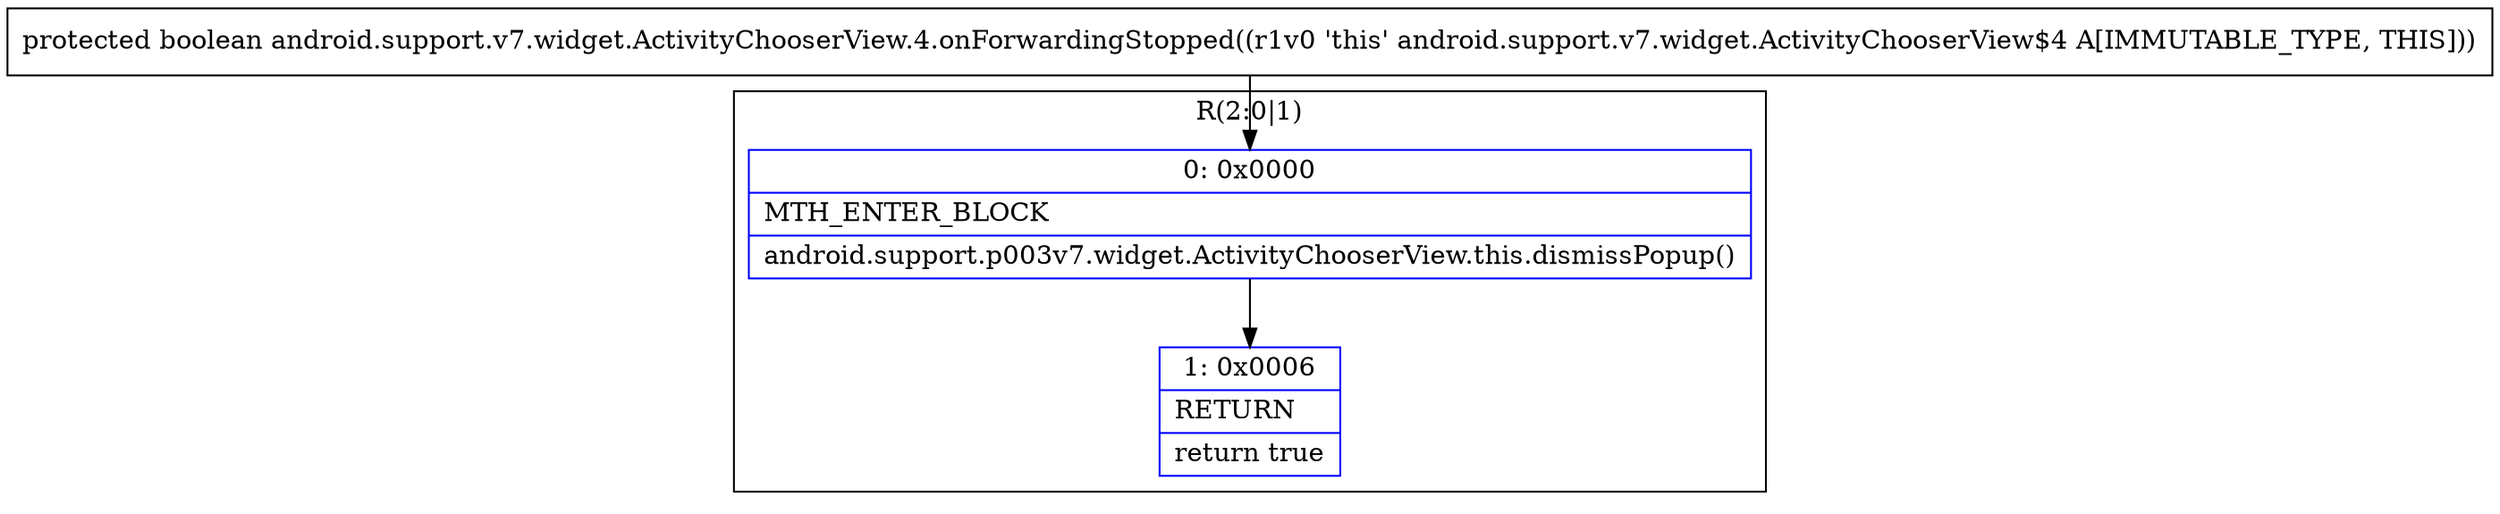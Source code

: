 digraph "CFG forandroid.support.v7.widget.ActivityChooserView.4.onForwardingStopped()Z" {
subgraph cluster_Region_787928224 {
label = "R(2:0|1)";
node [shape=record,color=blue];
Node_0 [shape=record,label="{0\:\ 0x0000|MTH_ENTER_BLOCK\l|android.support.p003v7.widget.ActivityChooserView.this.dismissPopup()\l}"];
Node_1 [shape=record,label="{1\:\ 0x0006|RETURN\l|return true\l}"];
}
MethodNode[shape=record,label="{protected boolean android.support.v7.widget.ActivityChooserView.4.onForwardingStopped((r1v0 'this' android.support.v7.widget.ActivityChooserView$4 A[IMMUTABLE_TYPE, THIS])) }"];
MethodNode -> Node_0;
Node_0 -> Node_1;
}

